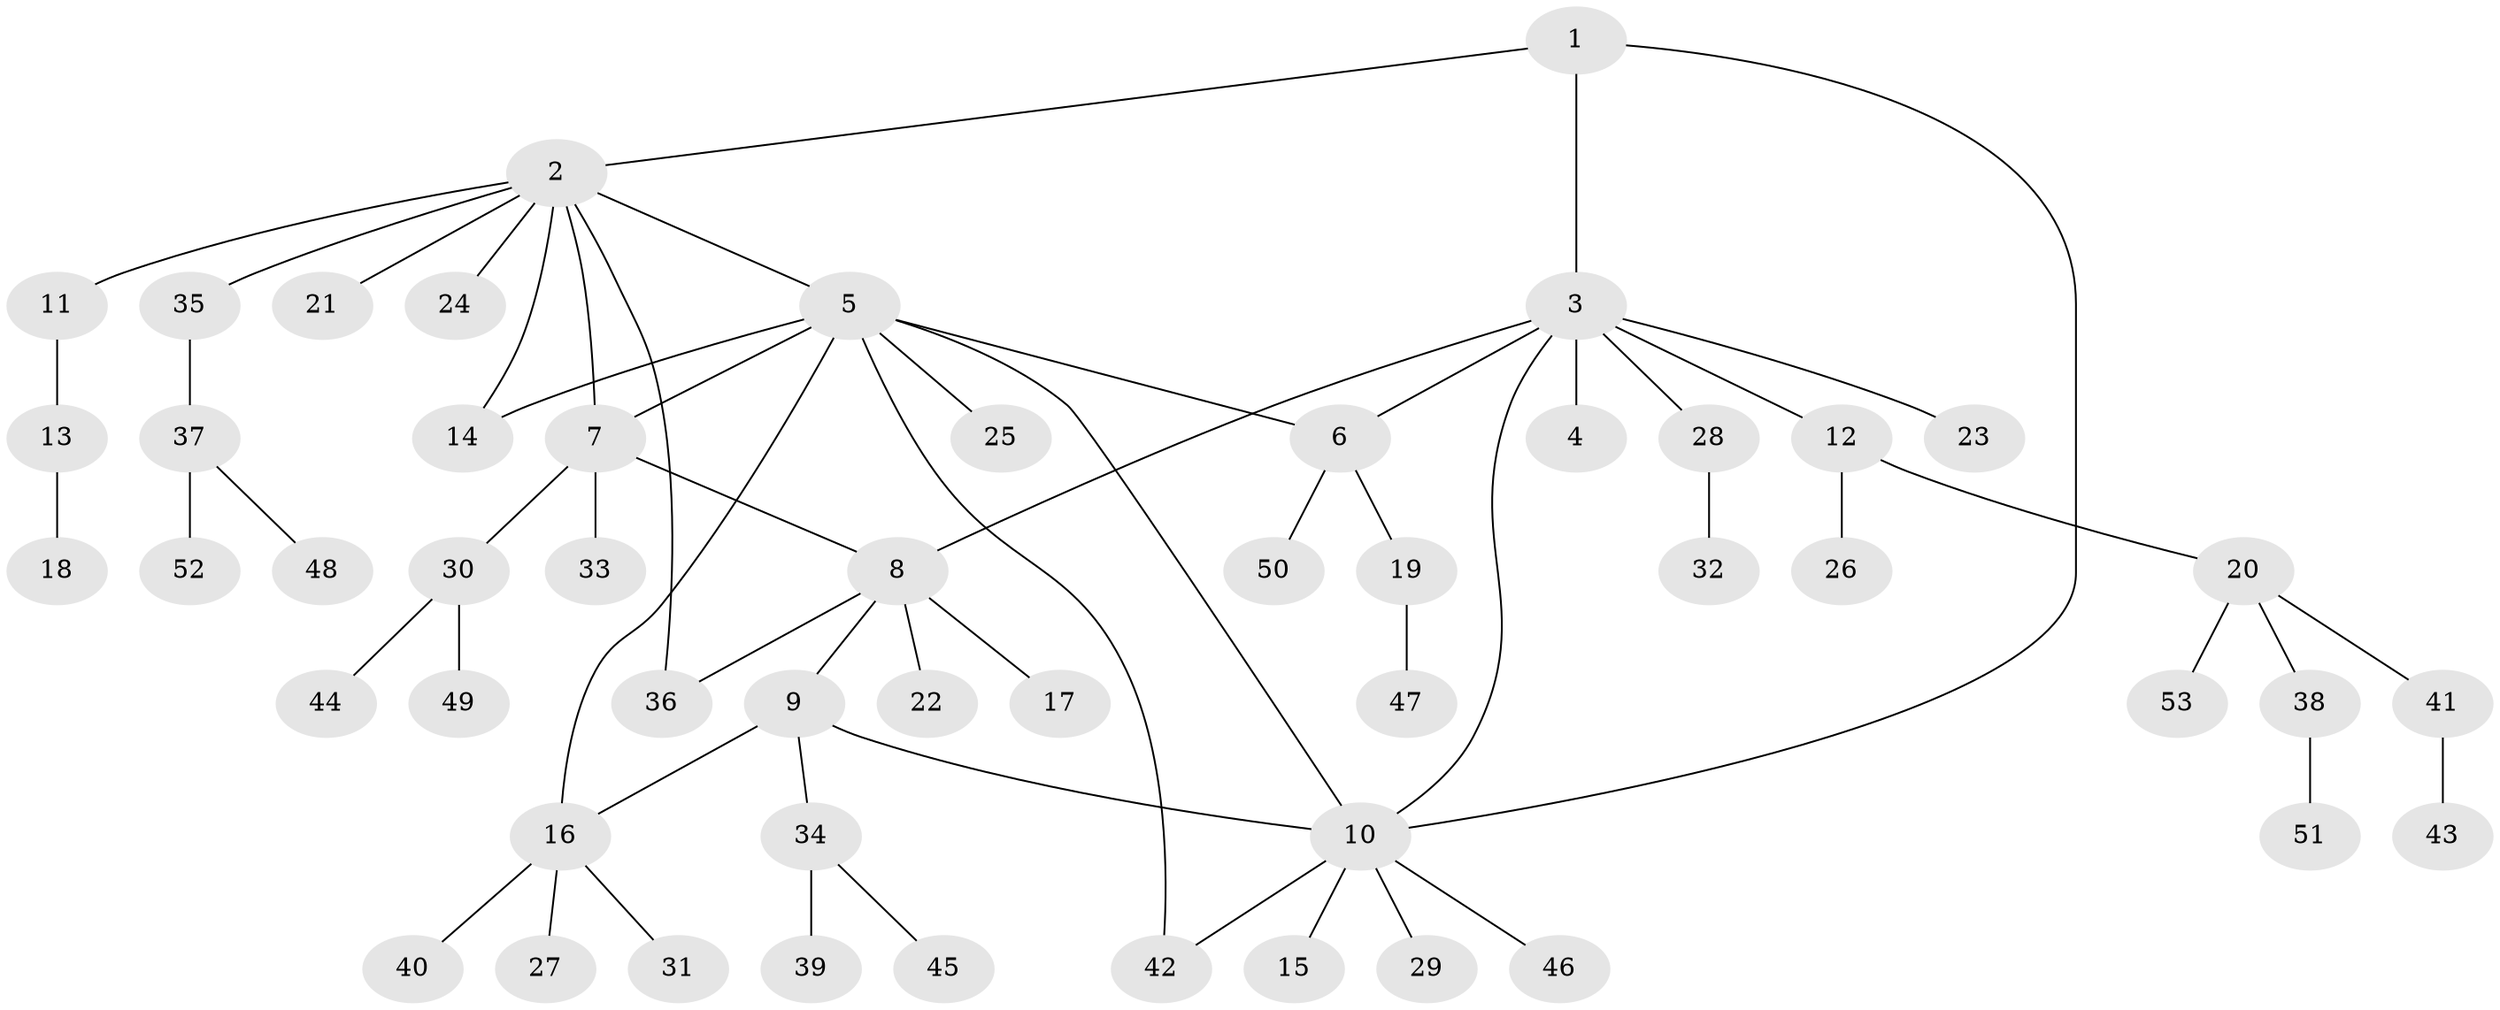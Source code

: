 // Generated by graph-tools (version 1.1) at 2025/37/03/09/25 02:37:38]
// undirected, 53 vertices, 62 edges
graph export_dot {
graph [start="1"]
  node [color=gray90,style=filled];
  1;
  2;
  3;
  4;
  5;
  6;
  7;
  8;
  9;
  10;
  11;
  12;
  13;
  14;
  15;
  16;
  17;
  18;
  19;
  20;
  21;
  22;
  23;
  24;
  25;
  26;
  27;
  28;
  29;
  30;
  31;
  32;
  33;
  34;
  35;
  36;
  37;
  38;
  39;
  40;
  41;
  42;
  43;
  44;
  45;
  46;
  47;
  48;
  49;
  50;
  51;
  52;
  53;
  1 -- 2;
  1 -- 3;
  1 -- 10;
  2 -- 5;
  2 -- 7;
  2 -- 11;
  2 -- 14;
  2 -- 21;
  2 -- 24;
  2 -- 35;
  2 -- 36;
  3 -- 4;
  3 -- 6;
  3 -- 8;
  3 -- 10;
  3 -- 12;
  3 -- 23;
  3 -- 28;
  5 -- 6;
  5 -- 7;
  5 -- 10;
  5 -- 14;
  5 -- 16;
  5 -- 25;
  5 -- 42;
  6 -- 19;
  6 -- 50;
  7 -- 8;
  7 -- 30;
  7 -- 33;
  8 -- 9;
  8 -- 17;
  8 -- 22;
  8 -- 36;
  9 -- 10;
  9 -- 16;
  9 -- 34;
  10 -- 15;
  10 -- 29;
  10 -- 42;
  10 -- 46;
  11 -- 13;
  12 -- 20;
  12 -- 26;
  13 -- 18;
  16 -- 27;
  16 -- 31;
  16 -- 40;
  19 -- 47;
  20 -- 38;
  20 -- 41;
  20 -- 53;
  28 -- 32;
  30 -- 44;
  30 -- 49;
  34 -- 39;
  34 -- 45;
  35 -- 37;
  37 -- 48;
  37 -- 52;
  38 -- 51;
  41 -- 43;
}

